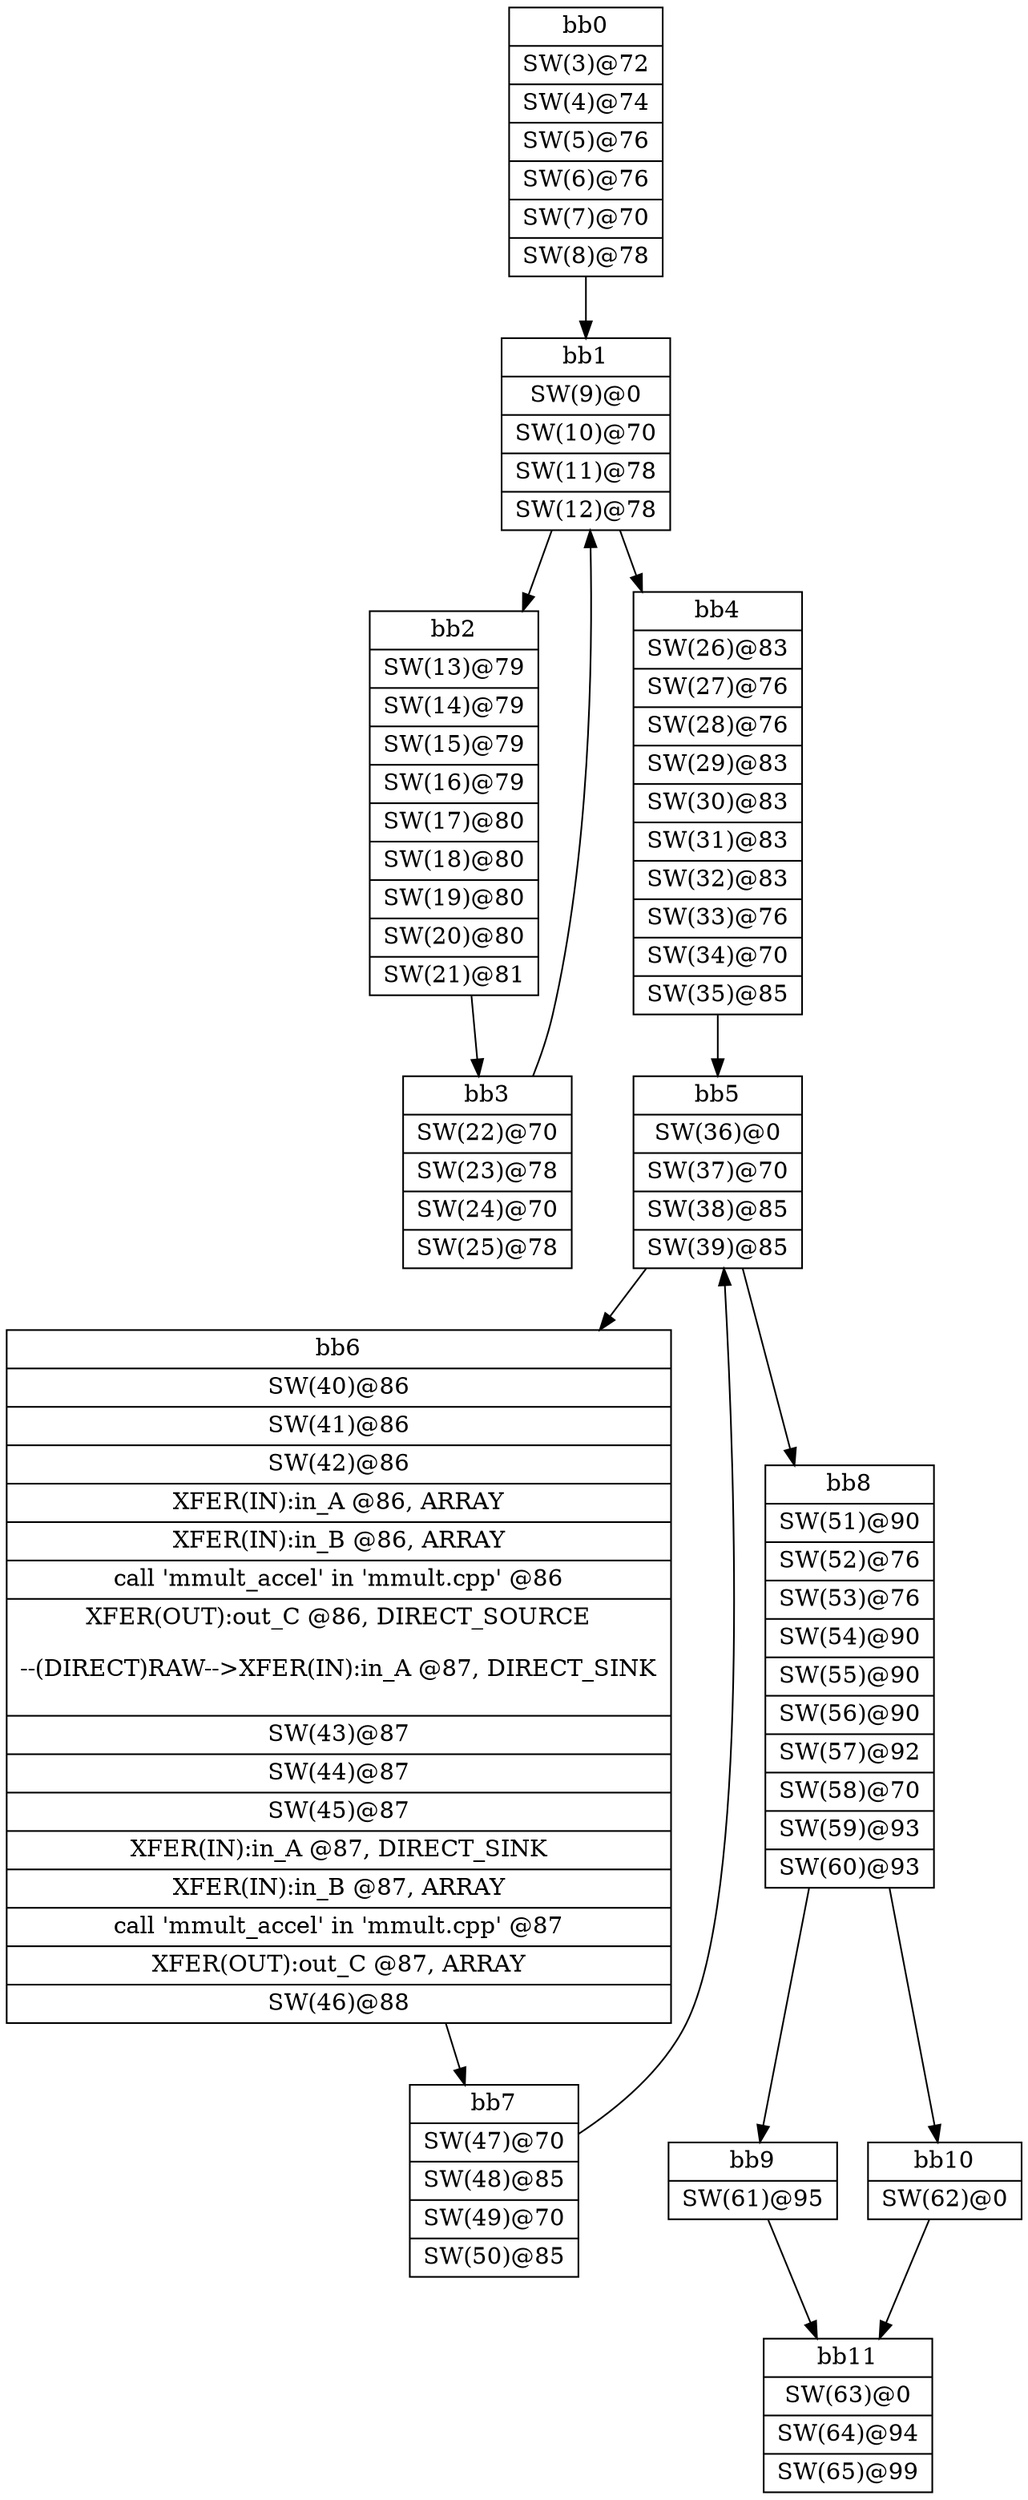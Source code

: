 digraph CDFG {
node [shape=record];
bb0 [shape=record, label = "{bb0|<x0x2e72a30>SW(3)@72\n|<x0x2e74240>SW(4)@74\n|<x0x2e76dc0>SW(5)@76\n|<x0x2e76fb0>SW(6)@76\n|<x0x2e74420>SW(7)@70\n|<x0x2e74630>SW(8)@78\n}"];
bb1 [shape=record, label = "{bb1|<x0x2e74950>SW(9)@0\n|<x0x2e74b10>SW(10)@70\n|<x0x2e73110>SW(11)@78\n|<x0x2e73300>SW(12)@78\n}"];
bb2 [shape=record, label = "{bb2|<x0x2e74830>SW(13)@79\n|<x0x2e73870>SW(14)@79\n|<x0x2e73a60>SW(15)@79\n|<x0x2e74ca0>SW(16)@79\n|<x0x2e74e70>SW(17)@80\n|<x0x2e75070>SW(18)@80\n|<x0x2e75260>SW(19)@80\n|<x0x2e75460>SW(20)@80\n|<x0x2e75670>SW(21)@81\n}"];
bb3 [shape=record, label = "{bb3|<x0x2e75930>SW(22)@70\n|<x0x2e75ba0>SW(23)@78\n|<x0x2e75d90>SW(24)@70\n|<x0x2e75fa0>SW(25)@78\n}"];
bb4 [shape=record, label = "{bb4|<x0x2e76330>SW(26)@83\n|<x0x2e76560>SW(27)@76\n|<x0x2e76780>SW(28)@76\n|<x0x2e76990>SW(29)@83\n|<x0x2e76b80>SW(30)@83\n|<x0x2e77d50>SW(31)@83\n|<x0x2e77ef0>SW(32)@83\n|<x0x2e780f0>SW(33)@76\n|<x0x2e78300>SW(34)@70\n|<x0x2e78510>SW(35)@85\n}"];
bb5 [shape=record, label = "{bb5|<x0x2e787d0>SW(36)@0\n|<x0x2e789d0>SW(37)@70\n|<x0x2e78be0>SW(38)@85\n|<x0x2e78de0>SW(39)@85\n}"];
bb6 [shape=record, label = "{bb6|<x0x2e790b0>SW(40)@86\n|<x0x2e79310>SW(41)@86\n|<x0x2e79510>SW(42)@86\n|<x0x2e7d420>XFER(IN):in_A @86, ARRAY\n|<x0x2e7d500>XFER(IN):in_B @86, ARRAY\n|<x0x2e6e8b0>call 'mmult_accel' in 'mmult.cpp' @86\n|<x0x2e7d5e0>XFER(OUT):out_C @86, DIRECT_SOURCE\n\n--(DIRECT)RAW--\>XFER(IN):in_A @87, DIRECT_SINK\n\n|<x0x2e79730>SW(43)@87\n|<x0x2e79930>SW(44)@87\n|<x0x2e79b30>SW(45)@87\n|<x0x2e7e230>XFER(IN):in_A @87, DIRECT_SINK\n|<x0x2e7e340>XFER(IN):in_B @87, ARRAY\n|<x0x2e6a6f0>call 'mmult_accel' in 'mmult.cpp' @87\n|<x0x2e7e450>XFER(OUT):out_C @87, ARRAY\n|<x0x2e79d50>SW(46)@88\n}"];
bb7 [shape=record, label = "{bb7|<x0x2e7a080>SW(47)@70\n|<x0x2e7a2f0>SW(48)@85\n|<x0x2e7a4e0>SW(49)@70\n|<x0x2e7a6f0>SW(50)@85\n}"];
bb8 [shape=record, label = "{bb8|<x0x2e76260>SW(51)@90\n|<x0x2e7ad60>SW(52)@76\n|<x0x2e7af80>SW(53)@76\n|<x0x2e7b190>SW(54)@90\n|<x0x2e7b380>SW(55)@90\n|<x0x2e7b570>SW(56)@90\n|<x0x2e7b7b0>SW(57)@92\n|<x0x2e7b9b0>SW(58)@70\n|<x0x2e7bbd0>SW(59)@93\n|<x0x2e7bdc0>SW(60)@93\n}"];
bb9 [shape=record, label = "{bb9|<x0x2e7c0d0>SW(61)@95\n}"];
bb10 [shape=record, label = "{bb10|<x0x2e7c3b0>SW(62)@0\n}"];
bb11 [shape=record, label = "{bb11|<x0x2e7c660>SW(63)@0\n|<x0x2e7c850>SW(64)@94\n|<x0x2e7ca50>SW(65)@99\n}"];
bb0 -> bb1
bb1 -> bb2
bb1 -> bb4
bb2 -> bb3
bb3 -> bb1
bb4 -> bb5
bb5 -> bb6
bb5 -> bb8
bb6 -> bb7
bb7 -> bb5
bb8 -> bb10
bb8 -> bb9
bb9 -> bb11
bb10 -> bb11
}
